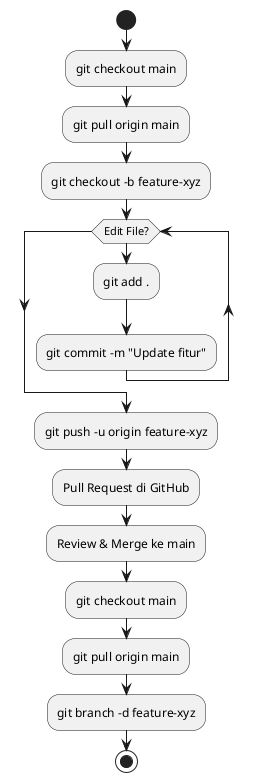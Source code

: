 @startuml
start
:git checkout main;
:git pull origin main;
:git checkout -b feature-xyz;
while (Edit File?)
  :git add .;
  :git commit -m "Update fitur";
endwhile
:git push -u origin feature-xyz;
:Pull Request di GitHub;
:Review & Merge ke main;
:git checkout main;
:git pull origin main;
:git branch -d feature-xyz;
stop
@enduml
